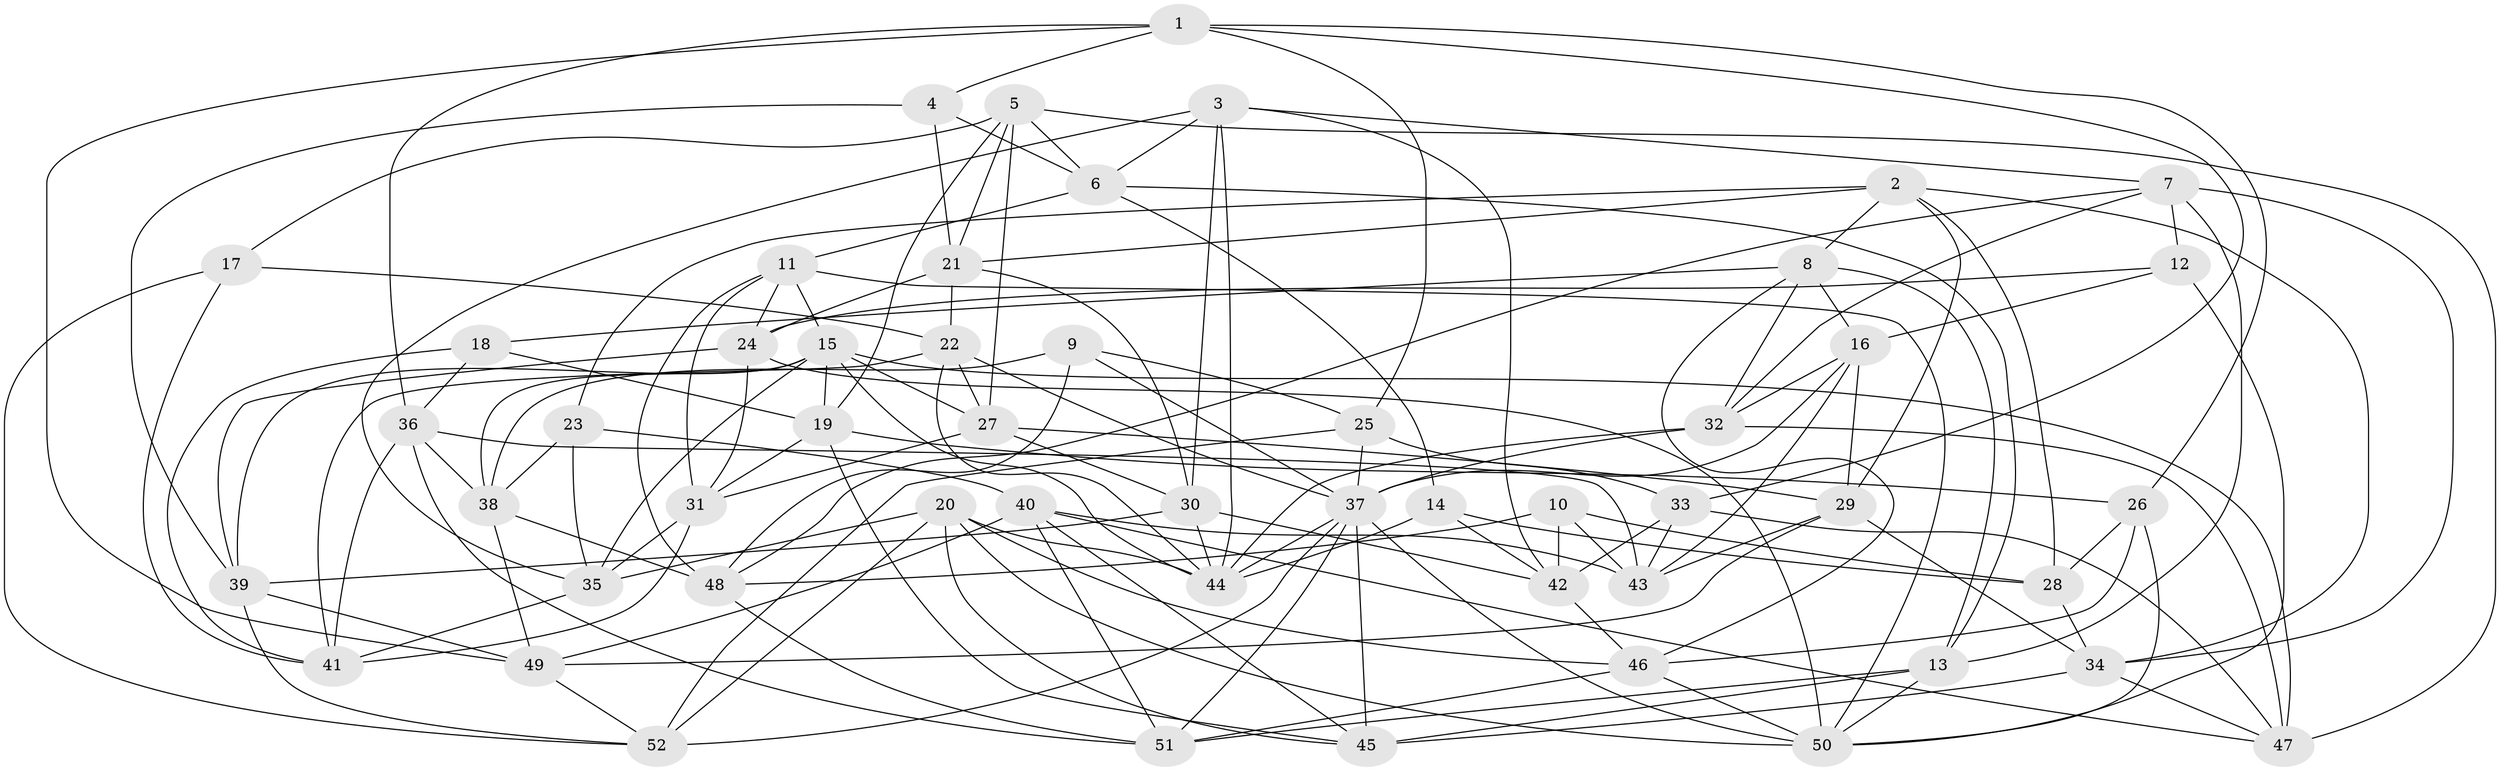 // original degree distribution, {4: 1.0}
// Generated by graph-tools (version 1.1) at 2025/50/03/09/25 03:50:52]
// undirected, 52 vertices, 151 edges
graph export_dot {
graph [start="1"]
  node [color=gray90,style=filled];
  1;
  2;
  3;
  4;
  5;
  6;
  7;
  8;
  9;
  10;
  11;
  12;
  13;
  14;
  15;
  16;
  17;
  18;
  19;
  20;
  21;
  22;
  23;
  24;
  25;
  26;
  27;
  28;
  29;
  30;
  31;
  32;
  33;
  34;
  35;
  36;
  37;
  38;
  39;
  40;
  41;
  42;
  43;
  44;
  45;
  46;
  47;
  48;
  49;
  50;
  51;
  52;
  1 -- 4 [weight=1.0];
  1 -- 25 [weight=1.0];
  1 -- 26 [weight=1.0];
  1 -- 33 [weight=1.0];
  1 -- 36 [weight=1.0];
  1 -- 49 [weight=1.0];
  2 -- 8 [weight=1.0];
  2 -- 21 [weight=1.0];
  2 -- 23 [weight=1.0];
  2 -- 28 [weight=1.0];
  2 -- 29 [weight=1.0];
  2 -- 34 [weight=1.0];
  3 -- 6 [weight=1.0];
  3 -- 7 [weight=1.0];
  3 -- 30 [weight=1.0];
  3 -- 35 [weight=1.0];
  3 -- 42 [weight=1.0];
  3 -- 44 [weight=1.0];
  4 -- 6 [weight=1.0];
  4 -- 21 [weight=1.0];
  4 -- 39 [weight=1.0];
  5 -- 6 [weight=1.0];
  5 -- 17 [weight=1.0];
  5 -- 19 [weight=1.0];
  5 -- 21 [weight=1.0];
  5 -- 27 [weight=1.0];
  5 -- 47 [weight=1.0];
  6 -- 11 [weight=1.0];
  6 -- 13 [weight=1.0];
  6 -- 14 [weight=1.0];
  7 -- 12 [weight=1.0];
  7 -- 13 [weight=1.0];
  7 -- 32 [weight=1.0];
  7 -- 34 [weight=1.0];
  7 -- 48 [weight=1.0];
  8 -- 13 [weight=1.0];
  8 -- 16 [weight=1.0];
  8 -- 18 [weight=1.0];
  8 -- 32 [weight=1.0];
  8 -- 46 [weight=1.0];
  9 -- 25 [weight=1.0];
  9 -- 37 [weight=1.0];
  9 -- 38 [weight=1.0];
  9 -- 48 [weight=1.0];
  10 -- 28 [weight=1.0];
  10 -- 42 [weight=1.0];
  10 -- 43 [weight=1.0];
  10 -- 48 [weight=1.0];
  11 -- 15 [weight=1.0];
  11 -- 24 [weight=1.0];
  11 -- 31 [weight=1.0];
  11 -- 48 [weight=1.0];
  11 -- 50 [weight=1.0];
  12 -- 16 [weight=1.0];
  12 -- 24 [weight=1.0];
  12 -- 50 [weight=1.0];
  13 -- 45 [weight=1.0];
  13 -- 50 [weight=1.0];
  13 -- 51 [weight=1.0];
  14 -- 28 [weight=1.0];
  14 -- 42 [weight=1.0];
  14 -- 44 [weight=1.0];
  15 -- 19 [weight=1.0];
  15 -- 27 [weight=1.0];
  15 -- 35 [weight=1.0];
  15 -- 38 [weight=1.0];
  15 -- 39 [weight=1.0];
  15 -- 44 [weight=1.0];
  15 -- 47 [weight=1.0];
  16 -- 29 [weight=1.0];
  16 -- 32 [weight=1.0];
  16 -- 37 [weight=1.0];
  16 -- 43 [weight=1.0];
  17 -- 22 [weight=1.0];
  17 -- 41 [weight=1.0];
  17 -- 52 [weight=1.0];
  18 -- 19 [weight=1.0];
  18 -- 36 [weight=1.0];
  18 -- 41 [weight=1.0];
  19 -- 26 [weight=1.0];
  19 -- 31 [weight=1.0];
  19 -- 45 [weight=1.0];
  20 -- 35 [weight=1.0];
  20 -- 44 [weight=1.0];
  20 -- 45 [weight=1.0];
  20 -- 46 [weight=1.0];
  20 -- 50 [weight=1.0];
  20 -- 52 [weight=1.0];
  21 -- 22 [weight=1.0];
  21 -- 24 [weight=1.0];
  21 -- 30 [weight=1.0];
  22 -- 27 [weight=1.0];
  22 -- 37 [weight=1.0];
  22 -- 41 [weight=1.0];
  22 -- 44 [weight=1.0];
  23 -- 35 [weight=1.0];
  23 -- 38 [weight=1.0];
  23 -- 40 [weight=1.0];
  24 -- 31 [weight=1.0];
  24 -- 39 [weight=1.0];
  24 -- 50 [weight=1.0];
  25 -- 33 [weight=2.0];
  25 -- 37 [weight=1.0];
  25 -- 52 [weight=1.0];
  26 -- 28 [weight=2.0];
  26 -- 46 [weight=1.0];
  26 -- 50 [weight=1.0];
  27 -- 29 [weight=1.0];
  27 -- 30 [weight=1.0];
  27 -- 31 [weight=1.0];
  28 -- 34 [weight=1.0];
  29 -- 34 [weight=1.0];
  29 -- 43 [weight=1.0];
  29 -- 49 [weight=1.0];
  30 -- 39 [weight=1.0];
  30 -- 42 [weight=1.0];
  30 -- 44 [weight=1.0];
  31 -- 35 [weight=1.0];
  31 -- 41 [weight=1.0];
  32 -- 37 [weight=1.0];
  32 -- 44 [weight=1.0];
  32 -- 47 [weight=1.0];
  33 -- 42 [weight=1.0];
  33 -- 43 [weight=1.0];
  33 -- 47 [weight=1.0];
  34 -- 45 [weight=1.0];
  34 -- 47 [weight=1.0];
  35 -- 41 [weight=1.0];
  36 -- 38 [weight=1.0];
  36 -- 41 [weight=1.0];
  36 -- 43 [weight=1.0];
  36 -- 51 [weight=1.0];
  37 -- 44 [weight=1.0];
  37 -- 45 [weight=1.0];
  37 -- 50 [weight=1.0];
  37 -- 51 [weight=1.0];
  37 -- 52 [weight=1.0];
  38 -- 48 [weight=1.0];
  38 -- 49 [weight=1.0];
  39 -- 49 [weight=1.0];
  39 -- 52 [weight=1.0];
  40 -- 43 [weight=1.0];
  40 -- 45 [weight=1.0];
  40 -- 47 [weight=1.0];
  40 -- 49 [weight=1.0];
  40 -- 51 [weight=1.0];
  42 -- 46 [weight=1.0];
  46 -- 50 [weight=1.0];
  46 -- 51 [weight=1.0];
  48 -- 51 [weight=1.0];
  49 -- 52 [weight=1.0];
}
